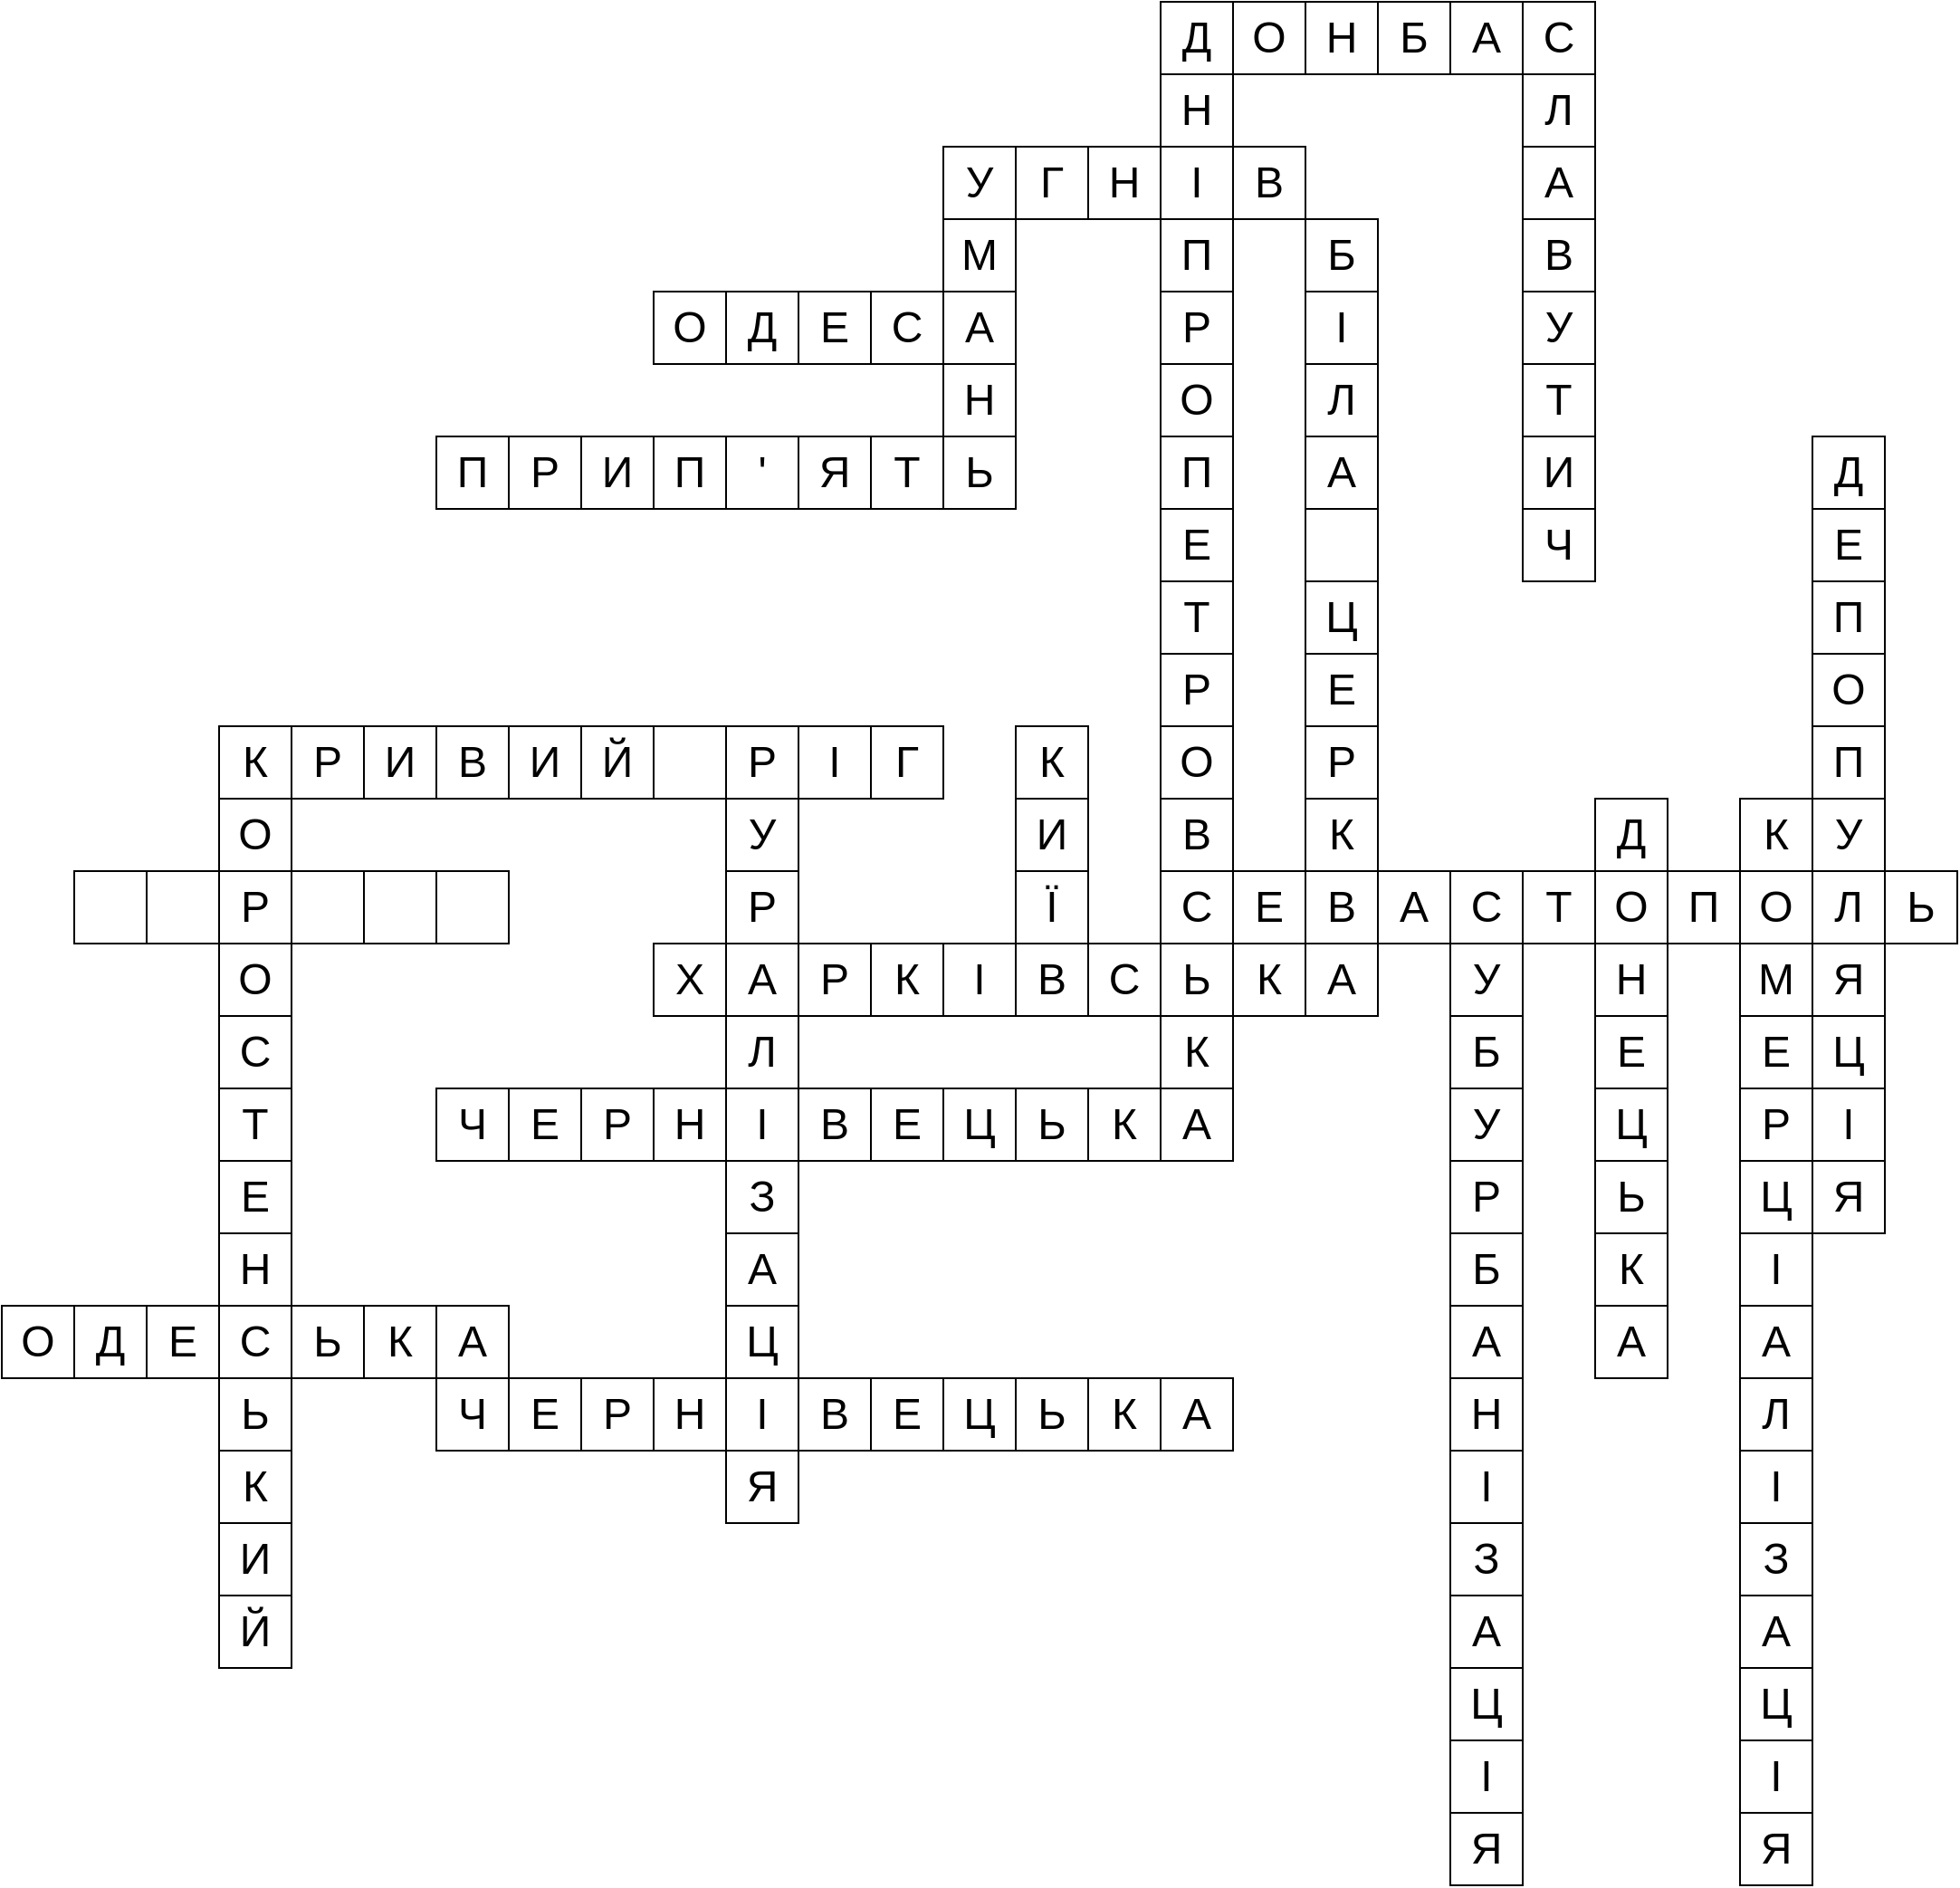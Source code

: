 <mxfile version="21.1.0" type="github">
  <diagram name="Сторінка-1" id="FGZ6uZ36H_6Fus4RmTAJ">
    <mxGraphModel dx="2327" dy="830" grid="1" gridSize="10" guides="1" tooltips="1" connect="1" arrows="1" fold="1" page="1" pageScale="1" pageWidth="827" pageHeight="1169" math="0" shadow="0">
      <root>
        <mxCell id="0" />
        <mxCell id="1" parent="0" />
        <mxCell id="Tp9BF6i-DsWpGKvdjkL9-1" value="В" style="rounded=0;whiteSpace=wrap;html=1;fontSize=24;" parent="1" vertex="1">
          <mxGeometry x="440" y="280" width="40" height="40" as="geometry" />
        </mxCell>
        <mxCell id="Tp9BF6i-DsWpGKvdjkL9-2" value="І" style="rounded=0;whiteSpace=wrap;html=1;fontSize=24;" parent="1" vertex="1">
          <mxGeometry x="400" y="280" width="40" height="40" as="geometry" />
        </mxCell>
        <mxCell id="Tp9BF6i-DsWpGKvdjkL9-3" value="Н" style="rounded=0;whiteSpace=wrap;html=1;fontSize=24;" parent="1" vertex="1">
          <mxGeometry x="360" y="280" width="40" height="40" as="geometry" />
        </mxCell>
        <mxCell id="Tp9BF6i-DsWpGKvdjkL9-4" value="Г" style="rounded=0;whiteSpace=wrap;html=1;fontSize=24;" parent="1" vertex="1">
          <mxGeometry x="320" y="280" width="40" height="40" as="geometry" />
        </mxCell>
        <mxCell id="Tp9BF6i-DsWpGKvdjkL9-5" value="У" style="rounded=0;whiteSpace=wrap;html=1;fontSize=24;" parent="1" vertex="1">
          <mxGeometry x="280" y="280" width="40" height="40" as="geometry" />
        </mxCell>
        <mxCell id="Tp9BF6i-DsWpGKvdjkL9-6" value="Н" style="rounded=0;whiteSpace=wrap;html=1;fontSize=24;" parent="1" vertex="1">
          <mxGeometry x="400" y="240" width="40" height="40" as="geometry" />
        </mxCell>
        <mxCell id="Tp9BF6i-DsWpGKvdjkL9-8" value="Д" style="rounded=0;whiteSpace=wrap;html=1;fontSize=24;" parent="1" vertex="1">
          <mxGeometry x="400" y="200" width="40" height="40" as="geometry" />
        </mxCell>
        <mxCell id="Tp9BF6i-DsWpGKvdjkL9-9" value="С" style="rounded=0;whiteSpace=wrap;html=1;fontSize=24;" parent="1" vertex="1">
          <mxGeometry x="600" y="200" width="40" height="40" as="geometry" />
        </mxCell>
        <mxCell id="Tp9BF6i-DsWpGKvdjkL9-10" value="А" style="rounded=0;whiteSpace=wrap;html=1;fontSize=24;" parent="1" vertex="1">
          <mxGeometry x="560" y="200" width="40" height="40" as="geometry" />
        </mxCell>
        <mxCell id="Tp9BF6i-DsWpGKvdjkL9-11" value="Б" style="rounded=0;whiteSpace=wrap;html=1;fontSize=24;" parent="1" vertex="1">
          <mxGeometry x="520" y="200" width="40" height="40" as="geometry" />
        </mxCell>
        <mxCell id="Tp9BF6i-DsWpGKvdjkL9-12" value="Н" style="rounded=0;whiteSpace=wrap;html=1;fontSize=24;" parent="1" vertex="1">
          <mxGeometry x="480" y="200" width="40" height="40" as="geometry" />
        </mxCell>
        <mxCell id="Tp9BF6i-DsWpGKvdjkL9-13" value="О" style="rounded=0;whiteSpace=wrap;html=1;fontSize=24;" parent="1" vertex="1">
          <mxGeometry x="440" y="200" width="40" height="40" as="geometry" />
        </mxCell>
        <mxCell id="Tp9BF6i-DsWpGKvdjkL9-14" value="В" style="rounded=0;whiteSpace=wrap;html=1;fontSize=24;" parent="1" vertex="1">
          <mxGeometry x="600" y="320" width="40" height="40" as="geometry" />
        </mxCell>
        <mxCell id="Tp9BF6i-DsWpGKvdjkL9-15" value="А" style="rounded=0;whiteSpace=wrap;html=1;fontSize=24;" parent="1" vertex="1">
          <mxGeometry x="600" y="280" width="40" height="40" as="geometry" />
        </mxCell>
        <mxCell id="Tp9BF6i-DsWpGKvdjkL9-16" value="Л" style="rounded=0;whiteSpace=wrap;html=1;fontSize=24;" parent="1" vertex="1">
          <mxGeometry x="600" y="240" width="40" height="40" as="geometry" />
        </mxCell>
        <mxCell id="Tp9BF6i-DsWpGKvdjkL9-17" value="И" style="rounded=0;whiteSpace=wrap;html=1;fontSize=24;" parent="1" vertex="1">
          <mxGeometry x="600" y="440" width="40" height="40" as="geometry" />
        </mxCell>
        <mxCell id="Tp9BF6i-DsWpGKvdjkL9-18" value="Т" style="rounded=0;whiteSpace=wrap;html=1;fontSize=24;" parent="1" vertex="1">
          <mxGeometry x="600" y="400" width="40" height="40" as="geometry" />
        </mxCell>
        <mxCell id="Tp9BF6i-DsWpGKvdjkL9-19" value="У" style="rounded=0;whiteSpace=wrap;html=1;fontSize=24;" parent="1" vertex="1">
          <mxGeometry x="600" y="360" width="40" height="40" as="geometry" />
        </mxCell>
        <mxCell id="Tp9BF6i-DsWpGKvdjkL9-20" value="М" style="rounded=0;whiteSpace=wrap;html=1;fontSize=24;" parent="1" vertex="1">
          <mxGeometry x="280" y="320" width="40" height="40" as="geometry" />
        </mxCell>
        <mxCell id="Tp9BF6i-DsWpGKvdjkL9-21" value="Ь" style="rounded=0;whiteSpace=wrap;html=1;fontSize=24;" parent="1" vertex="1">
          <mxGeometry x="280" y="440" width="40" height="40" as="geometry" />
        </mxCell>
        <mxCell id="Tp9BF6i-DsWpGKvdjkL9-22" value="Н" style="rounded=0;whiteSpace=wrap;html=1;fontSize=24;" parent="1" vertex="1">
          <mxGeometry x="280" y="400" width="40" height="40" as="geometry" />
        </mxCell>
        <mxCell id="Tp9BF6i-DsWpGKvdjkL9-23" value="А" style="rounded=0;whiteSpace=wrap;html=1;fontSize=24;" parent="1" vertex="1">
          <mxGeometry x="280" y="360" width="40" height="40" as="geometry" />
        </mxCell>
        <mxCell id="Tp9BF6i-DsWpGKvdjkL9-28" value="Р" style="rounded=0;whiteSpace=wrap;html=1;fontSize=24;" parent="1" vertex="1">
          <mxGeometry x="40" y="440" width="40" height="40" as="geometry" />
        </mxCell>
        <mxCell id="Tp9BF6i-DsWpGKvdjkL9-29" value="Т" style="rounded=0;whiteSpace=wrap;html=1;fontSize=24;" parent="1" vertex="1">
          <mxGeometry x="240" y="440" width="40" height="40" as="geometry" />
        </mxCell>
        <mxCell id="Tp9BF6i-DsWpGKvdjkL9-30" value="Я" style="rounded=0;whiteSpace=wrap;html=1;fontSize=24;" parent="1" vertex="1">
          <mxGeometry x="200" y="440" width="40" height="40" as="geometry" />
        </mxCell>
        <mxCell id="Tp9BF6i-DsWpGKvdjkL9-31" value="&#39;" style="rounded=0;whiteSpace=wrap;html=1;fontSize=24;" parent="1" vertex="1">
          <mxGeometry x="160" y="440" width="40" height="40" as="geometry" />
        </mxCell>
        <mxCell id="Tp9BF6i-DsWpGKvdjkL9-32" value="П" style="rounded=0;whiteSpace=wrap;html=1;fontSize=24;" parent="1" vertex="1">
          <mxGeometry x="120" y="440" width="40" height="40" as="geometry" />
        </mxCell>
        <mxCell id="Tp9BF6i-DsWpGKvdjkL9-33" value="И" style="rounded=0;whiteSpace=wrap;html=1;fontSize=24;" parent="1" vertex="1">
          <mxGeometry x="80" y="440" width="40" height="40" as="geometry" />
        </mxCell>
        <mxCell id="Tp9BF6i-DsWpGKvdjkL9-42" value="С" style="rounded=0;whiteSpace=wrap;html=1;fontSize=24;" parent="1" vertex="1">
          <mxGeometry x="240" y="360" width="40" height="40" as="geometry" />
        </mxCell>
        <mxCell id="Tp9BF6i-DsWpGKvdjkL9-43" value="Е" style="rounded=0;whiteSpace=wrap;html=1;fontSize=24;" parent="1" vertex="1">
          <mxGeometry x="200" y="360" width="40" height="40" as="geometry" />
        </mxCell>
        <mxCell id="Tp9BF6i-DsWpGKvdjkL9-44" value="Д" style="rounded=0;whiteSpace=wrap;html=1;fontSize=24;" parent="1" vertex="1">
          <mxGeometry x="160" y="360" width="40" height="40" as="geometry" />
        </mxCell>
        <mxCell id="Tp9BF6i-DsWpGKvdjkL9-45" value="О" style="rounded=0;whiteSpace=wrap;html=1;fontSize=24;" parent="1" vertex="1">
          <mxGeometry x="120" y="360" width="40" height="40" as="geometry" />
        </mxCell>
        <mxCell id="Tp9BF6i-DsWpGKvdjkL9-47" value="П" style="rounded=0;whiteSpace=wrap;html=1;fontSize=24;" parent="1" vertex="1">
          <mxGeometry y="440" width="40" height="40" as="geometry" />
        </mxCell>
        <mxCell id="Tp9BF6i-DsWpGKvdjkL9-48" value="П" style="rounded=0;whiteSpace=wrap;html=1;fontSize=24;" parent="1" vertex="1">
          <mxGeometry x="400" y="320" width="40" height="40" as="geometry" />
        </mxCell>
        <mxCell id="Tp9BF6i-DsWpGKvdjkL9-49" value="П" style="rounded=0;whiteSpace=wrap;html=1;fontSize=24;" parent="1" vertex="1">
          <mxGeometry x="400" y="440" width="40" height="40" as="geometry" />
        </mxCell>
        <mxCell id="Tp9BF6i-DsWpGKvdjkL9-50" value="О" style="rounded=0;whiteSpace=wrap;html=1;fontSize=24;" parent="1" vertex="1">
          <mxGeometry x="400" y="400" width="40" height="40" as="geometry" />
        </mxCell>
        <mxCell id="Tp9BF6i-DsWpGKvdjkL9-51" value="Р" style="rounded=0;whiteSpace=wrap;html=1;fontSize=24;" parent="1" vertex="1">
          <mxGeometry x="400" y="360" width="40" height="40" as="geometry" />
        </mxCell>
        <mxCell id="Tp9BF6i-DsWpGKvdjkL9-52" value="Р" style="rounded=0;whiteSpace=wrap;html=1;fontSize=24;" parent="1" vertex="1">
          <mxGeometry x="400" y="560" width="40" height="40" as="geometry" />
        </mxCell>
        <mxCell id="Tp9BF6i-DsWpGKvdjkL9-53" value="Т" style="rounded=0;whiteSpace=wrap;html=1;fontSize=24;" parent="1" vertex="1">
          <mxGeometry x="400" y="520" width="40" height="40" as="geometry" />
        </mxCell>
        <mxCell id="Tp9BF6i-DsWpGKvdjkL9-54" value="Е" style="rounded=0;whiteSpace=wrap;html=1;fontSize=24;" parent="1" vertex="1">
          <mxGeometry x="400" y="480" width="40" height="40" as="geometry" />
        </mxCell>
        <mxCell id="Tp9BF6i-DsWpGKvdjkL9-55" value="О" style="rounded=0;whiteSpace=wrap;html=1;fontSize=24;" parent="1" vertex="1">
          <mxGeometry x="400" y="600" width="40" height="40" as="geometry" />
        </mxCell>
        <mxCell id="Tp9BF6i-DsWpGKvdjkL9-56" value="Ь" style="rounded=0;whiteSpace=wrap;html=1;fontSize=24;" parent="1" vertex="1">
          <mxGeometry x="400" y="720" width="40" height="40" as="geometry" />
        </mxCell>
        <mxCell id="Tp9BF6i-DsWpGKvdjkL9-57" value="С" style="rounded=0;whiteSpace=wrap;html=1;fontSize=24;" parent="1" vertex="1">
          <mxGeometry x="400" y="680" width="40" height="40" as="geometry" />
        </mxCell>
        <mxCell id="Tp9BF6i-DsWpGKvdjkL9-58" value="В" style="rounded=0;whiteSpace=wrap;html=1;fontSize=24;" parent="1" vertex="1">
          <mxGeometry x="400" y="640" width="40" height="40" as="geometry" />
        </mxCell>
        <mxCell id="Tp9BF6i-DsWpGKvdjkL9-62" value="А" style="rounded=0;whiteSpace=wrap;html=1;fontSize=24;" parent="1" vertex="1">
          <mxGeometry x="400" y="800" width="40" height="40" as="geometry" />
        </mxCell>
        <mxCell id="Tp9BF6i-DsWpGKvdjkL9-63" value="К" style="rounded=0;whiteSpace=wrap;html=1;fontSize=24;" parent="1" vertex="1">
          <mxGeometry x="400" y="760" width="40" height="40" as="geometry" />
        </mxCell>
        <mxCell id="Tp9BF6i-DsWpGKvdjkL9-64" value="І" style="rounded=0;whiteSpace=wrap;html=1;fontSize=24;" parent="1" vertex="1">
          <mxGeometry x="480" y="360" width="40" height="40" as="geometry" />
        </mxCell>
        <mxCell id="Tp9BF6i-DsWpGKvdjkL9-65" value="Б" style="rounded=0;whiteSpace=wrap;html=1;fontSize=24;" parent="1" vertex="1">
          <mxGeometry x="480" y="320" width="40" height="40" as="geometry" />
        </mxCell>
        <mxCell id="Tp9BF6i-DsWpGKvdjkL9-66" value="" style="rounded=0;whiteSpace=wrap;html=1;fontSize=24;" parent="1" vertex="1">
          <mxGeometry x="480" y="480" width="40" height="40" as="geometry" />
        </mxCell>
        <mxCell id="Tp9BF6i-DsWpGKvdjkL9-67" value="А" style="rounded=0;whiteSpace=wrap;html=1;fontSize=24;" parent="1" vertex="1">
          <mxGeometry x="480" y="440" width="40" height="40" as="geometry" />
        </mxCell>
        <mxCell id="Tp9BF6i-DsWpGKvdjkL9-68" value="Л" style="rounded=0;whiteSpace=wrap;html=1;fontSize=24;" parent="1" vertex="1">
          <mxGeometry x="480" y="400" width="40" height="40" as="geometry" />
        </mxCell>
        <mxCell id="Tp9BF6i-DsWpGKvdjkL9-69" value="Ц" style="rounded=0;whiteSpace=wrap;html=1;fontSize=24;" parent="1" vertex="1">
          <mxGeometry x="480" y="520" width="40" height="40" as="geometry" />
        </mxCell>
        <mxCell id="Tp9BF6i-DsWpGKvdjkL9-70" value="К" style="rounded=0;whiteSpace=wrap;html=1;fontSize=24;" parent="1" vertex="1">
          <mxGeometry x="480" y="640" width="40" height="40" as="geometry" />
        </mxCell>
        <mxCell id="Tp9BF6i-DsWpGKvdjkL9-71" value="Р" style="rounded=0;whiteSpace=wrap;html=1;fontSize=24;" parent="1" vertex="1">
          <mxGeometry x="480" y="600" width="40" height="40" as="geometry" />
        </mxCell>
        <mxCell id="Tp9BF6i-DsWpGKvdjkL9-72" value="Е" style="rounded=0;whiteSpace=wrap;html=1;fontSize=24;" parent="1" vertex="1">
          <mxGeometry x="480" y="560" width="40" height="40" as="geometry" />
        </mxCell>
        <mxCell id="Tp9BF6i-DsWpGKvdjkL9-73" value="А" style="rounded=0;whiteSpace=wrap;html=1;fontSize=24;" parent="1" vertex="1">
          <mxGeometry x="480" y="720" width="40" height="40" as="geometry" />
        </mxCell>
        <mxCell id="Tp9BF6i-DsWpGKvdjkL9-74" value="В" style="rounded=0;whiteSpace=wrap;html=1;fontSize=24;" parent="1" vertex="1">
          <mxGeometry x="480" y="680" width="40" height="40" as="geometry" />
        </mxCell>
        <mxCell id="Tp9BF6i-DsWpGKvdjkL9-75" value="К" style="rounded=0;whiteSpace=wrap;html=1;fontSize=24;" parent="1" vertex="1">
          <mxGeometry x="360" y="800" width="40" height="40" as="geometry" />
        </mxCell>
        <mxCell id="Tp9BF6i-DsWpGKvdjkL9-76" value="Н" style="rounded=0;whiteSpace=wrap;html=1;fontSize=24;" parent="1" vertex="1">
          <mxGeometry x="120" y="800" width="40" height="40" as="geometry" />
        </mxCell>
        <mxCell id="Tp9BF6i-DsWpGKvdjkL9-77" value="Ь" style="rounded=0;whiteSpace=wrap;html=1;fontSize=24;" parent="1" vertex="1">
          <mxGeometry x="320" y="800" width="40" height="40" as="geometry" />
        </mxCell>
        <mxCell id="Tp9BF6i-DsWpGKvdjkL9-78" value="Ц" style="rounded=0;whiteSpace=wrap;html=1;fontSize=24;" parent="1" vertex="1">
          <mxGeometry x="280" y="800" width="40" height="40" as="geometry" />
        </mxCell>
        <mxCell id="Tp9BF6i-DsWpGKvdjkL9-79" value="Е" style="rounded=0;whiteSpace=wrap;html=1;fontSize=24;" parent="1" vertex="1">
          <mxGeometry x="240" y="800" width="40" height="40" as="geometry" />
        </mxCell>
        <mxCell id="Tp9BF6i-DsWpGKvdjkL9-80" value="В" style="rounded=0;whiteSpace=wrap;html=1;fontSize=24;" parent="1" vertex="1">
          <mxGeometry x="200" y="800" width="40" height="40" as="geometry" />
        </mxCell>
        <mxCell id="Tp9BF6i-DsWpGKvdjkL9-81" value="І" style="rounded=0;whiteSpace=wrap;html=1;fontSize=24;" parent="1" vertex="1">
          <mxGeometry x="160" y="800" width="40" height="40" as="geometry" />
        </mxCell>
        <mxCell id="Tp9BF6i-DsWpGKvdjkL9-83" value="С" style="rounded=0;whiteSpace=wrap;html=1;fontSize=24;" parent="1" vertex="1">
          <mxGeometry x="360" y="720" width="40" height="40" as="geometry" />
        </mxCell>
        <mxCell id="Tp9BF6i-DsWpGKvdjkL9-84" value="Х" style="rounded=0;whiteSpace=wrap;html=1;fontSize=24;" parent="1" vertex="1">
          <mxGeometry x="120" y="720" width="40" height="40" as="geometry" />
        </mxCell>
        <mxCell id="Tp9BF6i-DsWpGKvdjkL9-85" value="В" style="rounded=0;whiteSpace=wrap;html=1;fontSize=24;" parent="1" vertex="1">
          <mxGeometry x="320" y="720" width="40" height="40" as="geometry" />
        </mxCell>
        <mxCell id="Tp9BF6i-DsWpGKvdjkL9-86" value="І" style="rounded=0;whiteSpace=wrap;html=1;fontSize=24;" parent="1" vertex="1">
          <mxGeometry x="280" y="720" width="40" height="40" as="geometry" />
        </mxCell>
        <mxCell id="Tp9BF6i-DsWpGKvdjkL9-87" value="К" style="rounded=0;whiteSpace=wrap;html=1;fontSize=24;" parent="1" vertex="1">
          <mxGeometry x="240" y="720" width="40" height="40" as="geometry" />
        </mxCell>
        <mxCell id="Tp9BF6i-DsWpGKvdjkL9-88" value="Р" style="rounded=0;whiteSpace=wrap;html=1;fontSize=24;" parent="1" vertex="1">
          <mxGeometry x="200" y="720" width="40" height="40" as="geometry" />
        </mxCell>
        <mxCell id="Tp9BF6i-DsWpGKvdjkL9-89" value="А" style="rounded=0;whiteSpace=wrap;html=1;fontSize=24;" parent="1" vertex="1">
          <mxGeometry x="160" y="720" width="40" height="40" as="geometry" />
        </mxCell>
        <mxCell id="Tp9BF6i-DsWpGKvdjkL9-90" value="Ч" style="rounded=0;whiteSpace=wrap;html=1;fontSize=24;" parent="1" vertex="1">
          <mxGeometry y="800" width="40" height="40" as="geometry" />
        </mxCell>
        <mxCell id="Tp9BF6i-DsWpGKvdjkL9-91" value="Р" style="rounded=0;whiteSpace=wrap;html=1;fontSize=24;" parent="1" vertex="1">
          <mxGeometry x="80" y="800" width="40" height="40" as="geometry" />
        </mxCell>
        <mxCell id="Tp9BF6i-DsWpGKvdjkL9-92" value="Е" style="rounded=0;whiteSpace=wrap;html=1;fontSize=24;" parent="1" vertex="1">
          <mxGeometry x="40" y="800" width="40" height="40" as="geometry" />
        </mxCell>
        <mxCell id="Tp9BF6i-DsWpGKvdjkL9-93" value="З" style="rounded=0;whiteSpace=wrap;html=1;fontSize=24;" parent="1" vertex="1">
          <mxGeometry x="160" y="840" width="40" height="40" as="geometry" />
        </mxCell>
        <mxCell id="Tp9BF6i-DsWpGKvdjkL9-94" value="А" style="rounded=0;whiteSpace=wrap;html=1;fontSize=24;" parent="1" vertex="1">
          <mxGeometry x="160" y="880" width="40" height="40" as="geometry" />
        </mxCell>
        <mxCell id="Tp9BF6i-DsWpGKvdjkL9-95" value="Я" style="rounded=0;whiteSpace=wrap;html=1;fontSize=24;" parent="1" vertex="1">
          <mxGeometry x="160" y="1000" width="40" height="40" as="geometry" />
        </mxCell>
        <mxCell id="Tp9BF6i-DsWpGKvdjkL9-96" value="І" style="rounded=0;whiteSpace=wrap;html=1;fontSize=24;" parent="1" vertex="1">
          <mxGeometry x="160" y="960" width="40" height="40" as="geometry" />
        </mxCell>
        <mxCell id="Tp9BF6i-DsWpGKvdjkL9-97" value="Ц" style="rounded=0;whiteSpace=wrap;html=1;fontSize=24;" parent="1" vertex="1">
          <mxGeometry x="160" y="920" width="40" height="40" as="geometry" />
        </mxCell>
        <mxCell id="Tp9BF6i-DsWpGKvdjkL9-98" value="Р" style="rounded=0;whiteSpace=wrap;html=1;fontSize=24;" parent="1" vertex="1">
          <mxGeometry x="160" y="680" width="40" height="40" as="geometry" />
        </mxCell>
        <mxCell id="Tp9BF6i-DsWpGKvdjkL9-99" value="У" style="rounded=0;whiteSpace=wrap;html=1;fontSize=24;" parent="1" vertex="1">
          <mxGeometry x="160" y="640" width="40" height="40" as="geometry" />
        </mxCell>
        <mxCell id="Tp9BF6i-DsWpGKvdjkL9-100" value="Р" style="rounded=0;whiteSpace=wrap;html=1;fontSize=24;" parent="1" vertex="1">
          <mxGeometry x="160" y="600" width="40" height="40" as="geometry" />
        </mxCell>
        <mxCell id="Tp9BF6i-DsWpGKvdjkL9-101" value="Л" style="rounded=0;whiteSpace=wrap;html=1;fontSize=24;" parent="1" vertex="1">
          <mxGeometry x="160" y="760" width="40" height="40" as="geometry" />
        </mxCell>
        <mxCell id="Tp9BF6i-DsWpGKvdjkL9-102" value="І" style="rounded=0;whiteSpace=wrap;html=1;fontSize=24;" parent="1" vertex="1">
          <mxGeometry x="200" y="600" width="40" height="40" as="geometry" />
        </mxCell>
        <mxCell id="Tp9BF6i-DsWpGKvdjkL9-103" value="Г" style="rounded=0;whiteSpace=wrap;html=1;fontSize=24;" parent="1" vertex="1">
          <mxGeometry x="240" y="600" width="40" height="40" as="geometry" />
        </mxCell>
        <mxCell id="Tp9BF6i-DsWpGKvdjkL9-104" value="" style="rounded=0;whiteSpace=wrap;html=1;fontSize=24;" parent="1" vertex="1">
          <mxGeometry x="120" y="600" width="40" height="40" as="geometry" />
        </mxCell>
        <mxCell id="Tp9BF6i-DsWpGKvdjkL9-105" value="К" style="rounded=0;whiteSpace=wrap;html=1;fontSize=24;" parent="1" vertex="1">
          <mxGeometry x="-120" y="600" width="40" height="40" as="geometry" />
        </mxCell>
        <mxCell id="Tp9BF6i-DsWpGKvdjkL9-106" value="Й" style="rounded=0;whiteSpace=wrap;html=1;fontSize=24;" parent="1" vertex="1">
          <mxGeometry x="80" y="600" width="40" height="40" as="geometry" />
        </mxCell>
        <mxCell id="Tp9BF6i-DsWpGKvdjkL9-107" value="И" style="rounded=0;whiteSpace=wrap;html=1;fontSize=24;" parent="1" vertex="1">
          <mxGeometry x="40" y="600" width="40" height="40" as="geometry" />
        </mxCell>
        <mxCell id="Tp9BF6i-DsWpGKvdjkL9-108" value="В" style="rounded=0;whiteSpace=wrap;html=1;fontSize=24;" parent="1" vertex="1">
          <mxGeometry y="600" width="40" height="40" as="geometry" />
        </mxCell>
        <mxCell id="Tp9BF6i-DsWpGKvdjkL9-109" value="И" style="rounded=0;whiteSpace=wrap;html=1;fontSize=24;" parent="1" vertex="1">
          <mxGeometry x="-40" y="600" width="40" height="40" as="geometry" />
        </mxCell>
        <mxCell id="Tp9BF6i-DsWpGKvdjkL9-110" value="Р" style="rounded=0;whiteSpace=wrap;html=1;fontSize=24;" parent="1" vertex="1">
          <mxGeometry x="-80" y="600" width="40" height="40" as="geometry" />
        </mxCell>
        <mxCell id="Tp9BF6i-DsWpGKvdjkL9-111" value="Р" style="rounded=0;whiteSpace=wrap;html=1;fontSize=24;" parent="1" vertex="1">
          <mxGeometry x="-120" y="680" width="40" height="40" as="geometry" />
        </mxCell>
        <mxCell id="Tp9BF6i-DsWpGKvdjkL9-112" value="О" style="rounded=0;whiteSpace=wrap;html=1;fontSize=24;" parent="1" vertex="1">
          <mxGeometry x="-120" y="640" width="40" height="40" as="geometry" />
        </mxCell>
        <mxCell id="Tp9BF6i-DsWpGKvdjkL9-113" value="" style="rounded=0;whiteSpace=wrap;html=1;fontSize=24;" parent="1" vertex="1">
          <mxGeometry x="-80" y="680" width="40" height="40" as="geometry" />
        </mxCell>
        <mxCell id="Tp9BF6i-DsWpGKvdjkL9-114" value="" style="rounded=0;whiteSpace=wrap;html=1;fontSize=24;" parent="1" vertex="1">
          <mxGeometry y="680" width="40" height="40" as="geometry" />
        </mxCell>
        <mxCell id="Tp9BF6i-DsWpGKvdjkL9-115" value="" style="rounded=0;whiteSpace=wrap;html=1;fontSize=24;" parent="1" vertex="1">
          <mxGeometry x="-40" y="680" width="40" height="40" as="geometry" />
        </mxCell>
        <mxCell id="Tp9BF6i-DsWpGKvdjkL9-117" value="" style="rounded=0;whiteSpace=wrap;html=1;fontSize=24;" parent="1" vertex="1">
          <mxGeometry x="-160" y="680" width="40" height="40" as="geometry" />
        </mxCell>
        <mxCell id="Tp9BF6i-DsWpGKvdjkL9-118" value="" style="rounded=0;whiteSpace=wrap;html=1;fontSize=24;" parent="1" vertex="1">
          <mxGeometry x="-200" y="680" width="40" height="40" as="geometry" />
        </mxCell>
        <mxCell id="Tp9BF6i-DsWpGKvdjkL9-119" value="" style="rounded=0;whiteSpace=wrap;html=1;fontSize=24;" parent="1" vertex="1">
          <mxGeometry y="920" width="40" height="40" as="geometry" />
        </mxCell>
        <mxCell id="Tp9BF6i-DsWpGKvdjkL9-120" value="О" style="rounded=0;whiteSpace=wrap;html=1;fontSize=24;" parent="1" vertex="1">
          <mxGeometry x="-240" y="920" width="40" height="40" as="geometry" />
        </mxCell>
        <mxCell id="Tp9BF6i-DsWpGKvdjkL9-121" value="К" style="rounded=0;whiteSpace=wrap;html=1;fontSize=24;" parent="1" vertex="1">
          <mxGeometry x="-40" y="920" width="40" height="40" as="geometry" />
        </mxCell>
        <mxCell id="Tp9BF6i-DsWpGKvdjkL9-122" value="Ь" style="rounded=0;whiteSpace=wrap;html=1;fontSize=24;" parent="1" vertex="1">
          <mxGeometry x="-80" y="920" width="40" height="40" as="geometry" />
        </mxCell>
        <mxCell id="Tp9BF6i-DsWpGKvdjkL9-123" value="К" style="rounded=0;whiteSpace=wrap;html=1;fontSize=24;" parent="1" vertex="1">
          <mxGeometry x="-120" y="1000" width="40" height="40" as="geometry" />
        </mxCell>
        <mxCell id="Tp9BF6i-DsWpGKvdjkL9-124" value="Е" style="rounded=0;whiteSpace=wrap;html=1;fontSize=24;" parent="1" vertex="1">
          <mxGeometry x="-160" y="920" width="40" height="40" as="geometry" />
        </mxCell>
        <mxCell id="Tp9BF6i-DsWpGKvdjkL9-125" value="Д" style="rounded=0;whiteSpace=wrap;html=1;fontSize=24;" parent="1" vertex="1">
          <mxGeometry x="-200" y="920" width="40" height="40" as="geometry" />
        </mxCell>
        <mxCell id="Tp9BF6i-DsWpGKvdjkL9-126" value="И" style="rounded=0;whiteSpace=wrap;html=1;fontSize=24;" parent="1" vertex="1">
          <mxGeometry x="-120" y="1040" width="40" height="40" as="geometry" />
        </mxCell>
        <mxCell id="Tp9BF6i-DsWpGKvdjkL9-128" value="Й" style="rounded=0;whiteSpace=wrap;html=1;fontSize=24;" parent="1" vertex="1">
          <mxGeometry x="-120" y="1080" width="40" height="40" as="geometry" />
        </mxCell>
        <mxCell id="Tp9BF6i-DsWpGKvdjkL9-130" value="С" style="rounded=0;whiteSpace=wrap;html=1;fontSize=24;" parent="1" vertex="1">
          <mxGeometry x="-120" y="760" width="40" height="40" as="geometry" />
        </mxCell>
        <mxCell id="Tp9BF6i-DsWpGKvdjkL9-131" value="Т" style="rounded=0;whiteSpace=wrap;html=1;fontSize=24;" parent="1" vertex="1">
          <mxGeometry x="-120" y="800" width="40" height="40" as="geometry" />
        </mxCell>
        <mxCell id="Tp9BF6i-DsWpGKvdjkL9-132" value="Е" style="rounded=0;whiteSpace=wrap;html=1;fontSize=24;" parent="1" vertex="1">
          <mxGeometry x="-120" y="840" width="40" height="40" as="geometry" />
        </mxCell>
        <mxCell id="Tp9BF6i-DsWpGKvdjkL9-133" value="Ь" style="rounded=0;whiteSpace=wrap;html=1;fontSize=24;" parent="1" vertex="1">
          <mxGeometry x="-120" y="960" width="40" height="40" as="geometry" />
        </mxCell>
        <mxCell id="Tp9BF6i-DsWpGKvdjkL9-134" value="С" style="rounded=0;whiteSpace=wrap;html=1;fontSize=24;" parent="1" vertex="1">
          <mxGeometry x="-120" y="920" width="40" height="40" as="geometry" />
        </mxCell>
        <mxCell id="Tp9BF6i-DsWpGKvdjkL9-135" value="Н" style="rounded=0;whiteSpace=wrap;html=1;fontSize=24;" parent="1" vertex="1">
          <mxGeometry x="-120" y="880" width="40" height="40" as="geometry" />
        </mxCell>
        <mxCell id="Tp9BF6i-DsWpGKvdjkL9-136" value="О" style="rounded=0;whiteSpace=wrap;html=1;fontSize=24;" parent="1" vertex="1">
          <mxGeometry x="-120" y="720" width="40" height="40" as="geometry" />
        </mxCell>
        <mxCell id="Tp9BF6i-DsWpGKvdjkL9-137" value="Р" style="rounded=0;whiteSpace=wrap;html=1;fontSize=24;" parent="1" vertex="1">
          <mxGeometry x="80" y="960" width="40" height="40" as="geometry" />
        </mxCell>
        <mxCell id="Tp9BF6i-DsWpGKvdjkL9-138" value="Е" style="rounded=0;whiteSpace=wrap;html=1;fontSize=24;" parent="1" vertex="1">
          <mxGeometry x="40" y="960" width="40" height="40" as="geometry" />
        </mxCell>
        <mxCell id="Tp9BF6i-DsWpGKvdjkL9-139" value="Ч" style="rounded=0;whiteSpace=wrap;html=1;fontSize=24;" parent="1" vertex="1">
          <mxGeometry y="960" width="40" height="40" as="geometry" />
        </mxCell>
        <mxCell id="Tp9BF6i-DsWpGKvdjkL9-140" value="А" style="rounded=0;whiteSpace=wrap;html=1;fontSize=24;" parent="1" vertex="1">
          <mxGeometry y="920" width="40" height="40" as="geometry" />
        </mxCell>
        <mxCell id="Tp9BF6i-DsWpGKvdjkL9-141" value="К" style="rounded=0;whiteSpace=wrap;html=1;fontSize=24;" parent="1" vertex="1">
          <mxGeometry x="360" y="960" width="40" height="40" as="geometry" />
        </mxCell>
        <mxCell id="Tp9BF6i-DsWpGKvdjkL9-142" value="Ь" style="rounded=0;whiteSpace=wrap;html=1;fontSize=24;" parent="1" vertex="1">
          <mxGeometry x="320" y="960" width="40" height="40" as="geometry" />
        </mxCell>
        <mxCell id="Tp9BF6i-DsWpGKvdjkL9-143" value="Ц" style="rounded=0;whiteSpace=wrap;html=1;fontSize=24;" parent="1" vertex="1">
          <mxGeometry x="280" y="960" width="40" height="40" as="geometry" />
        </mxCell>
        <mxCell id="Tp9BF6i-DsWpGKvdjkL9-144" value="Е" style="rounded=0;whiteSpace=wrap;html=1;fontSize=24;" parent="1" vertex="1">
          <mxGeometry x="240" y="960" width="40" height="40" as="geometry" />
        </mxCell>
        <mxCell id="Tp9BF6i-DsWpGKvdjkL9-145" value="В" style="rounded=0;whiteSpace=wrap;html=1;fontSize=24;" parent="1" vertex="1">
          <mxGeometry x="200" y="960" width="40" height="40" as="geometry" />
        </mxCell>
        <mxCell id="Tp9BF6i-DsWpGKvdjkL9-146" value="Н" style="rounded=0;whiteSpace=wrap;html=1;fontSize=24;" parent="1" vertex="1">
          <mxGeometry x="120" y="960" width="40" height="40" as="geometry" />
        </mxCell>
        <mxCell id="Tp9BF6i-DsWpGKvdjkL9-148" value="А" style="rounded=0;whiteSpace=wrap;html=1;fontSize=24;" parent="1" vertex="1">
          <mxGeometry x="400" y="960" width="40" height="40" as="geometry" />
        </mxCell>
        <mxCell id="Tp9BF6i-DsWpGKvdjkL9-149" value="З" style="rounded=0;whiteSpace=wrap;html=1;fontSize=24;" parent="1" vertex="1">
          <mxGeometry x="560" y="1040" width="40" height="40" as="geometry" />
        </mxCell>
        <mxCell id="Tp9BF6i-DsWpGKvdjkL9-150" value="А" style="rounded=0;whiteSpace=wrap;html=1;fontSize=24;" parent="1" vertex="1">
          <mxGeometry x="560" y="1080" width="40" height="40" as="geometry" />
        </mxCell>
        <mxCell id="Tp9BF6i-DsWpGKvdjkL9-151" value="Я" style="rounded=0;whiteSpace=wrap;html=1;fontSize=24;" parent="1" vertex="1">
          <mxGeometry x="560" y="1200" width="40" height="40" as="geometry" />
        </mxCell>
        <mxCell id="Tp9BF6i-DsWpGKvdjkL9-152" value="І" style="rounded=0;whiteSpace=wrap;html=1;fontSize=24;" parent="1" vertex="1">
          <mxGeometry x="560" y="1160" width="40" height="40" as="geometry" />
        </mxCell>
        <mxCell id="Tp9BF6i-DsWpGKvdjkL9-153" value="Ц" style="rounded=0;whiteSpace=wrap;html=1;fontSize=24;" parent="1" vertex="1">
          <mxGeometry x="560" y="1120" width="40" height="40" as="geometry" />
        </mxCell>
        <mxCell id="Tp9BF6i-DsWpGKvdjkL9-159" value="Ї" style="rounded=0;whiteSpace=wrap;html=1;fontSize=24;" parent="1" vertex="1">
          <mxGeometry x="320" y="680" width="40" height="40" as="geometry" />
        </mxCell>
        <mxCell id="Tp9BF6i-DsWpGKvdjkL9-160" value="И" style="rounded=0;whiteSpace=wrap;html=1;fontSize=24;" parent="1" vertex="1">
          <mxGeometry x="320" y="640" width="40" height="40" as="geometry" />
        </mxCell>
        <mxCell id="Tp9BF6i-DsWpGKvdjkL9-161" value="К" style="rounded=0;whiteSpace=wrap;html=1;fontSize=24;" parent="1" vertex="1">
          <mxGeometry x="320" y="600" width="40" height="40" as="geometry" />
        </mxCell>
        <mxCell id="Tp9BF6i-DsWpGKvdjkL9-162" value="Б" style="rounded=0;whiteSpace=wrap;html=1;fontSize=24;" parent="1" vertex="1">
          <mxGeometry x="560" y="760" width="40" height="40" as="geometry" />
        </mxCell>
        <mxCell id="Tp9BF6i-DsWpGKvdjkL9-163" value="У" style="rounded=0;whiteSpace=wrap;html=1;fontSize=24;" parent="1" vertex="1">
          <mxGeometry x="560" y="720" width="40" height="40" as="geometry" />
        </mxCell>
        <mxCell id="Tp9BF6i-DsWpGKvdjkL9-164" value="У" style="rounded=0;whiteSpace=wrap;html=1;fontSize=24;" parent="1" vertex="1">
          <mxGeometry x="560" y="800" width="40" height="40" as="geometry" />
        </mxCell>
        <mxCell id="Tp9BF6i-DsWpGKvdjkL9-165" value="А" style="rounded=0;whiteSpace=wrap;html=1;fontSize=24;" parent="1" vertex="1">
          <mxGeometry x="560" y="920" width="40" height="40" as="geometry" />
        </mxCell>
        <mxCell id="Tp9BF6i-DsWpGKvdjkL9-166" value="Б" style="rounded=0;whiteSpace=wrap;html=1;fontSize=24;" parent="1" vertex="1">
          <mxGeometry x="560" y="880" width="40" height="40" as="geometry" />
        </mxCell>
        <mxCell id="Tp9BF6i-DsWpGKvdjkL9-167" value="Р" style="rounded=0;whiteSpace=wrap;html=1;fontSize=24;" parent="1" vertex="1">
          <mxGeometry x="560" y="840" width="40" height="40" as="geometry" />
        </mxCell>
        <mxCell id="Tp9BF6i-DsWpGKvdjkL9-168" value="І" style="rounded=0;whiteSpace=wrap;html=1;fontSize=24;" parent="1" vertex="1">
          <mxGeometry x="560" y="1000" width="40" height="40" as="geometry" />
        </mxCell>
        <mxCell id="Tp9BF6i-DsWpGKvdjkL9-169" value="Н" style="rounded=0;whiteSpace=wrap;html=1;fontSize=24;" parent="1" vertex="1">
          <mxGeometry x="560" y="960" width="40" height="40" as="geometry" />
        </mxCell>
        <mxCell id="Tp9BF6i-DsWpGKvdjkL9-170" value="С" style="rounded=0;whiteSpace=wrap;html=1;fontSize=24;" parent="1" vertex="1">
          <mxGeometry x="560" y="680" width="40" height="40" as="geometry" />
        </mxCell>
        <mxCell id="Tp9BF6i-DsWpGKvdjkL9-171" value="А" style="rounded=0;whiteSpace=wrap;html=1;fontSize=24;" parent="1" vertex="1">
          <mxGeometry x="520" y="680" width="40" height="40" as="geometry" />
        </mxCell>
        <mxCell id="Tp9BF6i-DsWpGKvdjkL9-172" value="Е" style="rounded=0;whiteSpace=wrap;html=1;fontSize=24;" parent="1" vertex="1">
          <mxGeometry x="440" y="680" width="40" height="40" as="geometry" />
        </mxCell>
        <mxCell id="Tp9BF6i-DsWpGKvdjkL9-173" value="К" style="rounded=0;whiteSpace=wrap;html=1;fontSize=24;" parent="1" vertex="1">
          <mxGeometry x="440" y="720" width="40" height="40" as="geometry" />
        </mxCell>
        <mxCell id="Tp9BF6i-DsWpGKvdjkL9-174" value="Т" style="rounded=0;whiteSpace=wrap;html=1;fontSize=24;" parent="1" vertex="1">
          <mxGeometry x="600" y="680" width="40" height="40" as="geometry" />
        </mxCell>
        <mxCell id="Tp9BF6i-DsWpGKvdjkL9-175" value="Н" style="rounded=0;whiteSpace=wrap;html=1;fontSize=24;" parent="1" vertex="1">
          <mxGeometry x="640" y="720" width="40" height="40" as="geometry" />
        </mxCell>
        <mxCell id="Tp9BF6i-DsWpGKvdjkL9-176" value="О" style="rounded=0;whiteSpace=wrap;html=1;fontSize=24;" parent="1" vertex="1">
          <mxGeometry x="640" y="680" width="40" height="40" as="geometry" />
        </mxCell>
        <mxCell id="Tp9BF6i-DsWpGKvdjkL9-177" value="Е" style="rounded=0;whiteSpace=wrap;html=1;fontSize=24;" parent="1" vertex="1">
          <mxGeometry x="640" y="760" width="40" height="40" as="geometry" />
        </mxCell>
        <mxCell id="Tp9BF6i-DsWpGKvdjkL9-178" value="К" style="rounded=0;whiteSpace=wrap;html=1;fontSize=24;" parent="1" vertex="1">
          <mxGeometry x="640" y="880" width="40" height="40" as="geometry" />
        </mxCell>
        <mxCell id="Tp9BF6i-DsWpGKvdjkL9-179" value="Ь" style="rounded=0;whiteSpace=wrap;html=1;fontSize=24;" parent="1" vertex="1">
          <mxGeometry x="640" y="840" width="40" height="40" as="geometry" />
        </mxCell>
        <mxCell id="Tp9BF6i-DsWpGKvdjkL9-180" value="Ц" style="rounded=0;whiteSpace=wrap;html=1;fontSize=24;" parent="1" vertex="1">
          <mxGeometry x="640" y="800" width="40" height="40" as="geometry" />
        </mxCell>
        <mxCell id="Tp9BF6i-DsWpGKvdjkL9-181" value="А" style="rounded=0;whiteSpace=wrap;html=1;fontSize=24;" parent="1" vertex="1">
          <mxGeometry x="640" y="920" width="40" height="40" as="geometry" />
        </mxCell>
        <mxCell id="Tp9BF6i-DsWpGKvdjkL9-182" value="Д" style="rounded=0;whiteSpace=wrap;html=1;fontSize=24;" parent="1" vertex="1">
          <mxGeometry x="640" y="640" width="40" height="40" as="geometry" />
        </mxCell>
        <mxCell id="Tp9BF6i-DsWpGKvdjkL9-191" value="П" style="rounded=0;whiteSpace=wrap;html=1;fontSize=24;" parent="1" vertex="1">
          <mxGeometry x="680" y="680" width="40" height="40" as="geometry" />
        </mxCell>
        <mxCell id="Tp9BF6i-DsWpGKvdjkL9-192" value="Р" style="rounded=0;whiteSpace=wrap;html=1;fontSize=24;" parent="1" vertex="1">
          <mxGeometry x="720" y="800" width="40" height="40" as="geometry" />
        </mxCell>
        <mxCell id="Tp9BF6i-DsWpGKvdjkL9-193" value="Е" style="rounded=0;whiteSpace=wrap;html=1;fontSize=24;" parent="1" vertex="1">
          <mxGeometry x="720" y="760" width="40" height="40" as="geometry" />
        </mxCell>
        <mxCell id="Tp9BF6i-DsWpGKvdjkL9-194" value="М" style="rounded=0;whiteSpace=wrap;html=1;fontSize=24;" parent="1" vertex="1">
          <mxGeometry x="720" y="720" width="40" height="40" as="geometry" />
        </mxCell>
        <mxCell id="Tp9BF6i-DsWpGKvdjkL9-195" value="Ц" style="rounded=0;whiteSpace=wrap;html=1;fontSize=24;" parent="1" vertex="1">
          <mxGeometry x="720" y="840" width="40" height="40" as="geometry" />
        </mxCell>
        <mxCell id="Tp9BF6i-DsWpGKvdjkL9-196" value="З" style="rounded=0;whiteSpace=wrap;html=1;fontSize=24;" parent="1" vertex="1">
          <mxGeometry x="720" y="1040" width="40" height="40" as="geometry" />
        </mxCell>
        <mxCell id="Tp9BF6i-DsWpGKvdjkL9-197" value="А" style="rounded=0;whiteSpace=wrap;html=1;fontSize=24;" parent="1" vertex="1">
          <mxGeometry x="720" y="1080" width="40" height="40" as="geometry" />
        </mxCell>
        <mxCell id="Tp9BF6i-DsWpGKvdjkL9-198" value="Я" style="rounded=0;whiteSpace=wrap;html=1;fontSize=24;" parent="1" vertex="1">
          <mxGeometry x="720" y="1200" width="40" height="40" as="geometry" />
        </mxCell>
        <mxCell id="Tp9BF6i-DsWpGKvdjkL9-199" value="І" style="rounded=0;whiteSpace=wrap;html=1;fontSize=24;" parent="1" vertex="1">
          <mxGeometry x="720" y="1160" width="40" height="40" as="geometry" />
        </mxCell>
        <mxCell id="Tp9BF6i-DsWpGKvdjkL9-200" value="Ц" style="rounded=0;whiteSpace=wrap;html=1;fontSize=24;" parent="1" vertex="1">
          <mxGeometry x="720" y="1120" width="40" height="40" as="geometry" />
        </mxCell>
        <mxCell id="Tp9BF6i-DsWpGKvdjkL9-202" value="А" style="rounded=0;whiteSpace=wrap;html=1;fontSize=24;" parent="1" vertex="1">
          <mxGeometry x="720" y="920" width="40" height="40" as="geometry" />
        </mxCell>
        <mxCell id="Tp9BF6i-DsWpGKvdjkL9-203" value="І" style="rounded=0;whiteSpace=wrap;html=1;fontSize=24;" parent="1" vertex="1">
          <mxGeometry x="720" y="880" width="40" height="40" as="geometry" />
        </mxCell>
        <mxCell id="Tp9BF6i-DsWpGKvdjkL9-204" value="І" style="rounded=0;whiteSpace=wrap;html=1;fontSize=24;" parent="1" vertex="1">
          <mxGeometry x="720" y="1000" width="40" height="40" as="geometry" />
        </mxCell>
        <mxCell id="Tp9BF6i-DsWpGKvdjkL9-205" value="Л" style="rounded=0;whiteSpace=wrap;html=1;fontSize=24;" parent="1" vertex="1">
          <mxGeometry x="720" y="960" width="40" height="40" as="geometry" />
        </mxCell>
        <mxCell id="Tp9BF6i-DsWpGKvdjkL9-206" value="О" style="rounded=0;whiteSpace=wrap;html=1;fontSize=24;" parent="1" vertex="1">
          <mxGeometry x="720" y="680" width="40" height="40" as="geometry" />
        </mxCell>
        <mxCell id="Tp9BF6i-DsWpGKvdjkL9-207" value="Л" style="rounded=0;whiteSpace=wrap;html=1;fontSize=24;" parent="1" vertex="1">
          <mxGeometry x="760" y="680" width="40" height="40" as="geometry" />
        </mxCell>
        <mxCell id="Tp9BF6i-DsWpGKvdjkL9-208" value="Ь" style="rounded=0;whiteSpace=wrap;html=1;fontSize=24;" parent="1" vertex="1">
          <mxGeometry x="800" y="680" width="40" height="40" as="geometry" />
        </mxCell>
        <mxCell id="Tp9BF6i-DsWpGKvdjkL9-209" value="І" style="rounded=0;whiteSpace=wrap;html=1;fontSize=24;" parent="1" vertex="1">
          <mxGeometry x="760" y="800" width="40" height="40" as="geometry" />
        </mxCell>
        <mxCell id="Tp9BF6i-DsWpGKvdjkL9-210" value="Ц" style="rounded=0;whiteSpace=wrap;html=1;fontSize=24;" parent="1" vertex="1">
          <mxGeometry x="760" y="760" width="40" height="40" as="geometry" />
        </mxCell>
        <mxCell id="Tp9BF6i-DsWpGKvdjkL9-211" value="Я" style="rounded=0;whiteSpace=wrap;html=1;fontSize=24;" parent="1" vertex="1">
          <mxGeometry x="760" y="720" width="40" height="40" as="geometry" />
        </mxCell>
        <mxCell id="Tp9BF6i-DsWpGKvdjkL9-212" value="Я" style="rounded=0;whiteSpace=wrap;html=1;fontSize=24;" parent="1" vertex="1">
          <mxGeometry x="760" y="840" width="40" height="40" as="geometry" />
        </mxCell>
        <mxCell id="Tp9BF6i-DsWpGKvdjkL9-213" value="Д" style="rounded=0;whiteSpace=wrap;html=1;fontSize=24;" parent="1" vertex="1">
          <mxGeometry x="760" y="440" width="40" height="40" as="geometry" />
        </mxCell>
        <mxCell id="Tp9BF6i-DsWpGKvdjkL9-214" value="Е" style="rounded=0;whiteSpace=wrap;html=1;fontSize=24;" parent="1" vertex="1">
          <mxGeometry x="760" y="480" width="40" height="40" as="geometry" />
        </mxCell>
        <mxCell id="Tp9BF6i-DsWpGKvdjkL9-215" value="П" style="rounded=0;whiteSpace=wrap;html=1;fontSize=24;" parent="1" vertex="1">
          <mxGeometry x="760" y="600" width="40" height="40" as="geometry" />
        </mxCell>
        <mxCell id="Tp9BF6i-DsWpGKvdjkL9-216" value="О" style="rounded=0;whiteSpace=wrap;html=1;fontSize=24;" parent="1" vertex="1">
          <mxGeometry x="760" y="560" width="40" height="40" as="geometry" />
        </mxCell>
        <mxCell id="Tp9BF6i-DsWpGKvdjkL9-217" value="П" style="rounded=0;whiteSpace=wrap;html=1;fontSize=24;" parent="1" vertex="1">
          <mxGeometry x="760" y="520" width="40" height="40" as="geometry" />
        </mxCell>
        <mxCell id="Tp9BF6i-DsWpGKvdjkL9-218" value="У" style="rounded=0;whiteSpace=wrap;html=1;fontSize=24;" parent="1" vertex="1">
          <mxGeometry x="760" y="640" width="40" height="40" as="geometry" />
        </mxCell>
        <mxCell id="bTW8tHbXUx1BeAGjm1J4-1" value="Ч" style="rounded=0;whiteSpace=wrap;html=1;fontSize=24;" parent="1" vertex="1">
          <mxGeometry x="600" y="480" width="40" height="40" as="geometry" />
        </mxCell>
        <mxCell id="E0BsRtGwYjNaW8rnrM6_-5" value="К" style="rounded=0;whiteSpace=wrap;html=1;fontSize=24;" vertex="1" parent="1">
          <mxGeometry x="720" y="640" width="40" height="40" as="geometry" />
        </mxCell>
      </root>
    </mxGraphModel>
  </diagram>
</mxfile>
